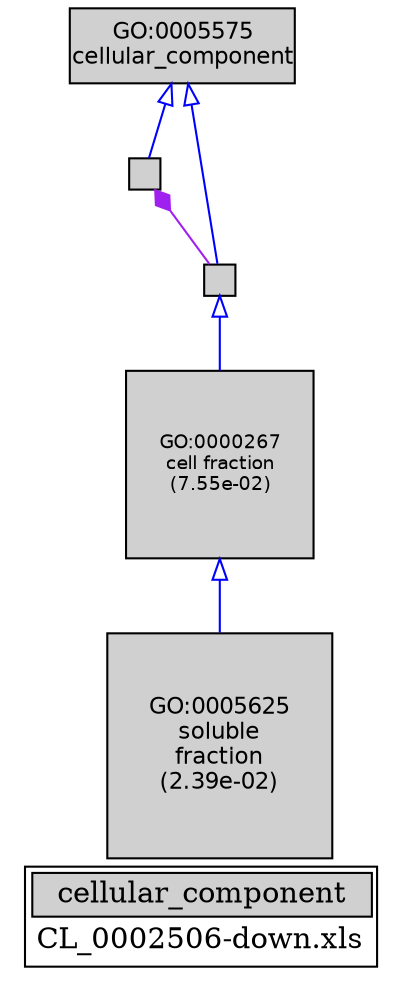 digraph "cellular_component" {
graph [ bgcolor = "#FFFFFF", label = <<TABLE COLOR="black" BGCOLOR="white"><TR><TD COLSPAN="2" BGCOLOR="#D0D0D0"><FONT COLOR="black">cellular_component</FONT></TD></TR><TR><TD BORDER="0">CL_0002506-down.xls</TD></TR></TABLE>> ];
node [ fontname = "Helvetica" ];

subgraph "nodes" {

node [ style = "filled", fixedsize = "true", width = 1, shape = "box", fontsize = 9, fillcolor = "#D0D0D0", fontcolor = "black", color = "black" ];

"GO:0005625" [ URL = "#GO:0005625", label = <<TABLE BORDER="0"><TR><TD>GO:0005625<BR/>soluble<BR/>fraction<BR/>(2.39e-02)</TD></TR></TABLE>>, width = 1.5, shape = "box", fontsize = 10.8, height = 1.5 ];
"GO:0000267" [ URL = "#GO:0000267", label = <<TABLE BORDER="0"><TR><TD>GO:0000267<BR/>cell fraction<BR/>(7.55e-02)</TD></TR></TABLE>>, width = 1.24898982138, shape = "box", fontsize = 8.99272671392, height = 1.24898982138 ];
"GO:0005623" [ URL = "#GO:0005623", label = "", width = 0.213374560382, shape = "box", height = 0.213374560382 ];
"GO:0044464" [ URL = "#GO:0044464", label = "", width = 0.213374560382, shape = "box", height = 0.213374560382 ];
"GO:0005575" [ URL = "#GO:0005575", label = <<TABLE BORDER="0"><TR><TD>GO:0005575<BR/>cellular_component</TD></TR></TABLE>>, width = 1.5, shape = "box", fontsize = 10.8 ];
}
subgraph "edges" {


edge [ dir = "back", weight = 1 ];
subgraph "regulates" {


edge [ color = "cyan", arrowtail = "none" ];
subgraph "positive" {


edge [ color = "green", arrowtail = "vee" ];
}
subgraph "negative" {


edge [ color = "red", arrowtail = "tee" ];
}
}
subgraph "part_of" {


edge [ color = "purple", arrowtail = "diamond", weight = 2.5 ];
"GO:0005623" -> "GO:0044464";
}
subgraph "is_a" {


edge [ color = "blue", arrowtail = "empty", weight = 5.0 ];
"GO:0005575" -> "GO:0005623";
"GO:0005575" -> "GO:0044464";
"GO:0000267" -> "GO:0005625";
"GO:0044464" -> "GO:0000267";
}
}
}
